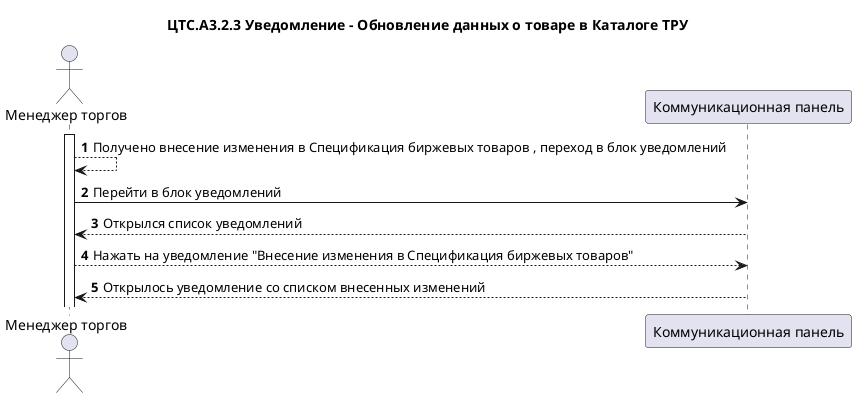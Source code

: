 @startuml "A3.2.Корректировка товара допущенного к торгам"
title "ЦТС.А3.2.3 Уведомление - Обновление данных о товаре в Каталоге ТРУ"

actor "Менеджер торгов" as User_CTS
participant "Коммуникационная панель" as CommunicationPanel

autonumber
activate User_CTS
User_CTS-->User_CTS: Получено внесение изменения в Спецификация биржевых товаров , переход в блок уведомлений

User_CTS->CommunicationPanel: Перейти в блок уведомлений
CommunicationPanel-->User_CTS: Открылся список уведомлений
User_CTS-->CommunicationPanel: Нажать на уведомление "Внесение изменения в Спецификация биржевых товаров"
CommunicationPanel-->User_CTS: Открылось уведомление со списком внесенных изменений


@enduml